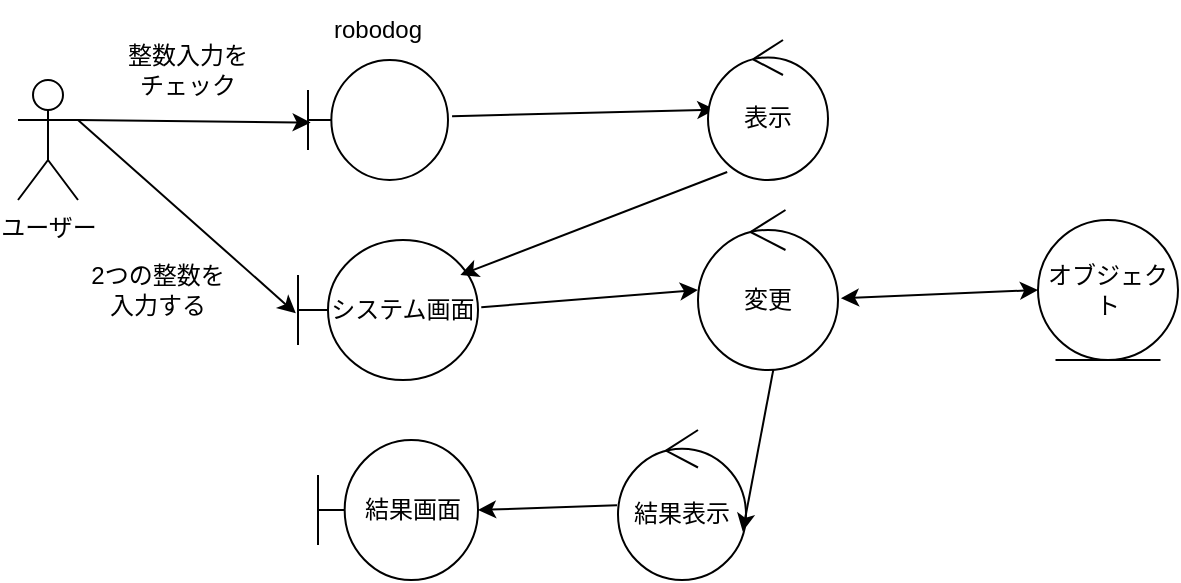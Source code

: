 <mxfile>
    <diagram id="XWf2NwktMe7jsdeSrtwL" name="ページ1">
        <mxGraphModel dx="1507" dy="582" grid="1" gridSize="10" guides="1" tooltips="1" connect="1" arrows="1" fold="1" page="1" pageScale="1" pageWidth="827" pageHeight="1169" math="0" shadow="0">
            <root>
                <mxCell id="0"/>
                <mxCell id="1" parent="0"/>
                <mxCell id="2" value="ユーザー" style="shape=umlActor;verticalLabelPosition=bottom;verticalAlign=top;html=1;" vertex="1" parent="1">
                    <mxGeometry x="50" y="120" width="30" height="60" as="geometry"/>
                </mxCell>
                <mxCell id="3" value="システム画面" style="shape=umlBoundary;whiteSpace=wrap;html=1;" vertex="1" parent="1">
                    <mxGeometry x="190" y="200" width="90" height="70" as="geometry"/>
                </mxCell>
                <mxCell id="4" value="" style="shape=umlBoundary;whiteSpace=wrap;html=1;" vertex="1" parent="1">
                    <mxGeometry x="195" y="110" width="70" height="60" as="geometry"/>
                </mxCell>
                <mxCell id="10" value="" style="endArrow=classic;html=1;entryX=0.019;entryY=0.521;entryDx=0;entryDy=0;entryPerimeter=0;exitX=1;exitY=0.333;exitDx=0;exitDy=0;exitPerimeter=0;" edge="1" parent="1" source="2" target="4">
                    <mxGeometry width="50" height="50" relative="1" as="geometry">
                        <mxPoint x="390" y="240" as="sourcePoint"/>
                        <mxPoint x="440" y="190" as="targetPoint"/>
                    </mxGeometry>
                </mxCell>
                <mxCell id="11" value="" style="endArrow=classic;html=1;entryX=-0.012;entryY=0.524;entryDx=0;entryDy=0;entryPerimeter=0;exitX=1;exitY=0.333;exitDx=0;exitDy=0;exitPerimeter=0;" edge="1" parent="1" source="2" target="3">
                    <mxGeometry width="50" height="50" relative="1" as="geometry">
                        <mxPoint x="390" y="240" as="sourcePoint"/>
                        <mxPoint x="440" y="190" as="targetPoint"/>
                    </mxGeometry>
                </mxCell>
                <mxCell id="12" value="robodog" style="text;html=1;align=center;verticalAlign=middle;whiteSpace=wrap;rounded=0;" vertex="1" parent="1">
                    <mxGeometry x="200" y="80" width="60" height="30" as="geometry"/>
                </mxCell>
                <mxCell id="13" value="2つの整数を入力する" style="text;html=1;align=center;verticalAlign=middle;whiteSpace=wrap;rounded=0;" vertex="1" parent="1">
                    <mxGeometry x="80" y="210" width="80" height="30" as="geometry"/>
                </mxCell>
                <mxCell id="14" value="整数入力をチェック" style="text;html=1;align=center;verticalAlign=middle;whiteSpace=wrap;rounded=0;" vertex="1" parent="1">
                    <mxGeometry x="100" y="100" width="70" height="30" as="geometry"/>
                </mxCell>
                <mxCell id="15" value="結果画面" style="shape=umlBoundary;whiteSpace=wrap;html=1;" vertex="1" parent="1">
                    <mxGeometry x="200" y="300" width="80" height="70" as="geometry"/>
                </mxCell>
                <mxCell id="16" value="" style="endArrow=classic;html=1;entryX=1;entryY=0.5;entryDx=0;entryDy=0;entryPerimeter=0;exitX=-0.008;exitY=0.502;exitDx=0;exitDy=0;exitPerimeter=0;" edge="1" parent="1" source="17" target="15">
                    <mxGeometry width="50" height="50" relative="1" as="geometry">
                        <mxPoint x="350" y="340" as="sourcePoint"/>
                        <mxPoint x="440" y="190" as="targetPoint"/>
                    </mxGeometry>
                </mxCell>
                <mxCell id="17" value="結果表示" style="ellipse;shape=umlControl;whiteSpace=wrap;html=1;" vertex="1" parent="1">
                    <mxGeometry x="350" y="295" width="64" height="75" as="geometry"/>
                </mxCell>
                <mxCell id="18" value="" style="endArrow=classic;html=1;entryX=0.974;entryY=0.677;entryDx=0;entryDy=0;entryPerimeter=0;exitX=0.544;exitY=0.97;exitDx=0;exitDy=0;exitPerimeter=0;" edge="1" parent="1" source="22" target="17">
                    <mxGeometry width="50" height="50" relative="1" as="geometry">
                        <mxPoint x="510" y="356" as="sourcePoint"/>
                        <mxPoint x="500" y="320" as="targetPoint"/>
                    </mxGeometry>
                </mxCell>
                <mxCell id="19" value="" style="endArrow=classic;html=1;exitX=1.029;exitY=0.468;exitDx=0;exitDy=0;exitPerimeter=0;entryX=0.061;entryY=0.497;entryDx=0;entryDy=0;entryPerimeter=0;" edge="1" parent="1" source="4" target="21">
                    <mxGeometry width="50" height="50" relative="1" as="geometry">
                        <mxPoint x="390" y="240" as="sourcePoint"/>
                        <mxPoint x="350" y="120" as="targetPoint"/>
                    </mxGeometry>
                </mxCell>
                <mxCell id="20" value="" style="endArrow=classic;html=1;exitX=1.018;exitY=0.48;exitDx=0;exitDy=0;exitPerimeter=0;entryX=0;entryY=0.5;entryDx=0;entryDy=0;entryPerimeter=0;" edge="1" parent="1" source="3" target="22">
                    <mxGeometry width="50" height="50" relative="1" as="geometry">
                        <mxPoint x="390" y="240" as="sourcePoint"/>
                        <mxPoint x="360" y="210" as="targetPoint"/>
                    </mxGeometry>
                </mxCell>
                <mxCell id="21" value="表示" style="ellipse;shape=umlControl;whiteSpace=wrap;html=1;" vertex="1" parent="1">
                    <mxGeometry x="395" y="100" width="60" height="70" as="geometry"/>
                </mxCell>
                <mxCell id="22" value="変更" style="ellipse;shape=umlControl;whiteSpace=wrap;html=1;" vertex="1" parent="1">
                    <mxGeometry x="390" y="185" width="70" height="80" as="geometry"/>
                </mxCell>
                <mxCell id="23" value="" style="endArrow=classic;html=1;entryX=0.902;entryY=0.25;entryDx=0;entryDy=0;entryPerimeter=0;exitX=0.16;exitY=0.943;exitDx=0;exitDy=0;exitPerimeter=0;" edge="1" parent="1" source="21" target="3">
                    <mxGeometry width="50" height="50" relative="1" as="geometry">
                        <mxPoint x="390" y="240" as="sourcePoint"/>
                        <mxPoint x="440" y="190" as="targetPoint"/>
                    </mxGeometry>
                </mxCell>
                <mxCell id="24" value="" style="endArrow=classic;startArrow=classic;html=1;exitX=1.021;exitY=0.552;exitDx=0;exitDy=0;exitPerimeter=0;entryX=0;entryY=0.5;entryDx=0;entryDy=0;" edge="1" parent="1" source="22" target="25">
                    <mxGeometry width="50" height="50" relative="1" as="geometry">
                        <mxPoint x="560" y="250" as="sourcePoint"/>
                        <mxPoint x="610" y="200" as="targetPoint"/>
                    </mxGeometry>
                </mxCell>
                <mxCell id="25" value="オブジェクト" style="ellipse;shape=umlEntity;whiteSpace=wrap;html=1;" vertex="1" parent="1">
                    <mxGeometry x="560" y="190" width="70" height="70" as="geometry"/>
                </mxCell>
            </root>
        </mxGraphModel>
    </diagram>
</mxfile>